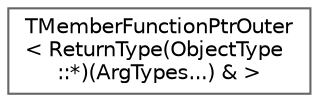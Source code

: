 digraph "Graphical Class Hierarchy"
{
 // INTERACTIVE_SVG=YES
 // LATEX_PDF_SIZE
  bgcolor="transparent";
  edge [fontname=Helvetica,fontsize=10,labelfontname=Helvetica,labelfontsize=10];
  node [fontname=Helvetica,fontsize=10,shape=box,height=0.2,width=0.4];
  rankdir="LR";
  Node0 [id="Node000000",label="TMemberFunctionPtrOuter\l\< ReturnType(ObjectType\l::*)(ArgTypes...) & \>",height=0.2,width=0.4,color="grey40", fillcolor="white", style="filled",URL="$d9/d28/structTMemberFunctionPtrOuter_3_01ReturnType_07ObjectType_1_1_5_08_07ArgTypes_8_8_8_08_01_6_01_4.html",tooltip=" "];
}
